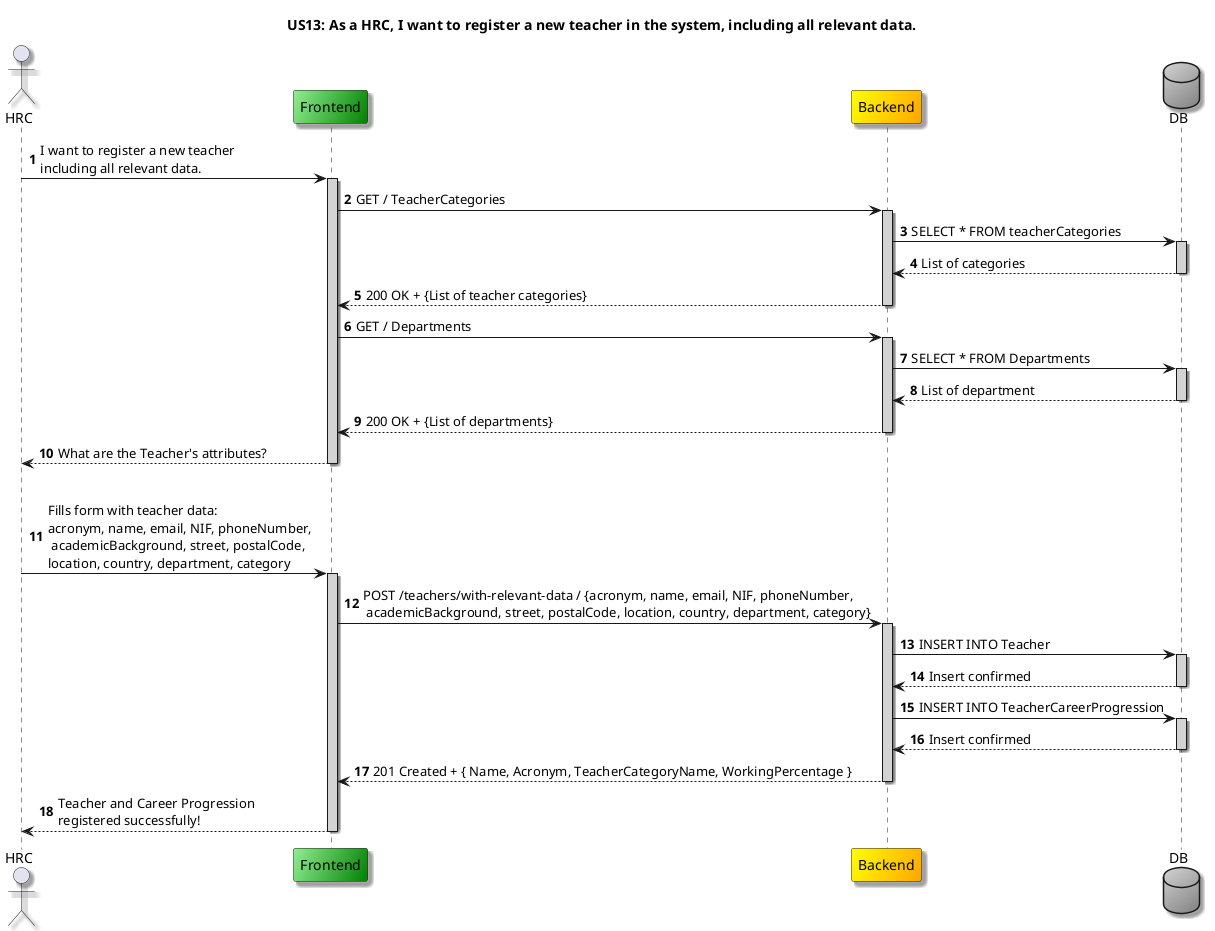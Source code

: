 @startuml
autonumber
skinparam Shadowing true

title US13: As a HRC, I want to register a new teacher in the system, including all relevant data.

actor HRC
participant "Frontend" as FE #lightgreen/green
participant "Backend" as BE #yellow/orange
database DB #lightgray/gray

HRC -> FE ++ #lightgray : I want to register a new teacher\nincluding all relevant data.

FE -> BE ++ #lightgray : GET / TeacherCategories
BE -> DB ++ #lightgray : SELECT * FROM teacherCategories
DB --> BE --: List of categories
BE --> FE --: 200 OK + {List of teacher categories}
FE -> BE ++ #lightgray : GET / Departments
BE -> DB ++ #lightgray : SELECT * FROM Departments
DB --> BE --: List of department
BE --> FE --: 200 OK + {List of departments}

FE --> HRC --: What are the Teacher's attributes?
|||
HRC -> FE ++ #lightgray : Fills form with teacher data:\nacronym, name, email, NIF, phoneNumber, \n academicBackground, street, postalCode,\nlocation, country, department, category



FE -> BE ++ #lightgray : POST /teachers/with-relevant-data / {acronym, name, email, NIF, phoneNumber, \n academicBackground, street, postalCode, location, country, department, category}

BE -> DB ++ #lightgray : INSERT INTO Teacher
DB --> BE --: Insert confirmed

BE -> DB ++ #lightgray : INSERT INTO TeacherCareerProgression
DB --> BE --: Insert confirmed

BE --> FE --: 201 Created + { Name, Acronym, TeacherCategoryName, WorkingPercentage }
FE --> HRC --: Teacher and Career Progression\nregistered successfully!

@enduml
